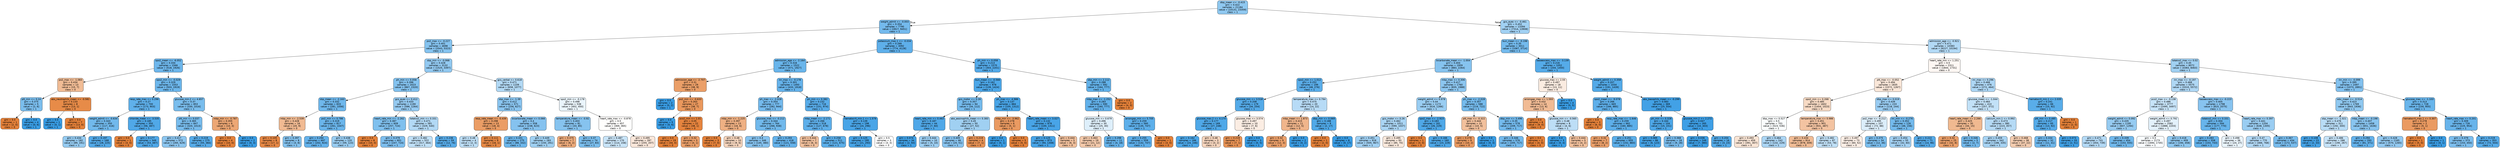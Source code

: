 digraph Tree {
node [shape=box, style="filled, rounded", color="black", fontname="helvetica"] ;
edge [fontname="helvetica"] ;
0 [label="dbp_mean <= -0.415\ngini = 0.422\nsamples = 21184\nvalue = [10131, 23359]\nclass = 1", fillcolor="#8fc8f0"] ;
1 [label="weight_admit <= -0.003\ngini = 0.354\nsamples = 7790\nvalue = [2817, 9451]\nclass = 1", fillcolor="#74baed"] ;
0 -> 1 [labeldistance=2.5, labelangle=45, headlabel="True"] ;
2 [label="po2_max <= -0.227\ngini = 0.401\nsamples = 4698\nvalue = [2043, 5323]\nclass = 1", fillcolor="#85c3ef"] ;
1 -> 2 ;
3 [label="spo2_mean <= -6.052\ngini = 0.334\nsamples = 1566\nvalue = [518, 1926]\nclass = 1", fillcolor="#6eb7ec"] ;
2 -> 3 ;
4 [label="po2_max <= -1.083\ngini = 0.434\nsamples = 13\nvalue = [15, 7]\nclass = 0", fillcolor="#f1bc95"] ;
3 -> 4 ;
5 [label="ptt_min <= 0.24\ngini = 0.375\nsamples = 5\nvalue = [2, 6]\nclass = 1", fillcolor="#7bbeee"] ;
4 -> 5 ;
6 [label="gini = 0.0\nsamples = 1\nvalue = [2, 0]\nclass = 0", fillcolor="#e58139"] ;
5 -> 6 ;
7 [label="gini = 0.0\nsamples = 4\nvalue = [0, 6]\nclass = 1", fillcolor="#399de5"] ;
5 -> 7 ;
8 [label="abs_neutrophils_mean <= -0.581\ngini = 0.133\nsamples = 8\nvalue = [13, 1]\nclass = 0", fillcolor="#e78b48"] ;
4 -> 8 ;
9 [label="gini = 0.0\nsamples = 1\nvalue = [0, 1]\nclass = 1", fillcolor="#399de5"] ;
8 -> 9 ;
10 [label="gini = 0.0\nsamples = 7\nvalue = [13, 0]\nclass = 0", fillcolor="#e58139"] ;
8 -> 10 ;
11 [label="spo2_min <= -0.029\ngini = 0.329\nsamples = 1553\nvalue = [503, 1919]\nclass = 1", fillcolor="#6db7ec"] ;
3 -> 11 ;
12 [label="resp_rate_max <= 0.296\ngini = 0.27\nsamples = 700\nvalue = [173, 903]\nclass = 1", fillcolor="#5fb0ea"] ;
11 -> 12 ;
13 [label="weight_admit <= -0.634\ngini = 0.343\nsamples = 350\nvalue = [117, 416]\nclass = 1", fillcolor="#71b9ec"] ;
12 -> 13 ;
14 [label="gini = 0.434\nsamples = 182\nvalue = [89, 191]\nclass = 1", fillcolor="#95cbf1"] ;
13 -> 14 ;
15 [label="gini = 0.197\nsamples = 168\nvalue = [28, 225]\nclass = 1", fillcolor="#52a9e8"] ;
13 -> 15 ;
16 [label="chloride_mean <= -3.535\ngini = 0.185\nsamples = 350\nvalue = [56, 487]\nclass = 1", fillcolor="#50a8e8"] ;
12 -> 16 ;
17 [label="gini = 0.0\nsamples = 1\nvalue = [3, 0]\nclass = 0", fillcolor="#e58139"] ;
16 -> 17 ;
18 [label="gini = 0.177\nsamples = 349\nvalue = [53, 487]\nclass = 1", fillcolor="#4fa8e8"] ;
16 -> 18 ;
19 [label="glucose_min.2 <= 4.657\ngini = 0.37\nsamples = 853\nvalue = [330, 1016]\nclass = 1", fillcolor="#79bded"] ;
11 -> 19 ;
20 [label="ptt_min <= 0.037\ngini = 0.365\nsamples = 847\nvalue = [320, 1013]\nclass = 1", fillcolor="#78bced"] ;
19 -> 20 ;
21 [label="gini = 0.417\nsamples = 572\nvalue = [265, 629]\nclass = 1", fillcolor="#8cc6f0"] ;
20 -> 21 ;
22 [label="gini = 0.219\nsamples = 275\nvalue = [55, 384]\nclass = 1", fillcolor="#55abe9"] ;
20 -> 22 ;
23 [label="mbp_min <= -0.787\ngini = 0.355\nsamples = 6\nvalue = [10, 3]\nclass = 0", fillcolor="#eda774"] ;
19 -> 23 ;
24 [label="gini = 0.0\nsamples = 4\nvalue = [10, 0]\nclass = 0", fillcolor="#e58139"] ;
23 -> 24 ;
25 [label="gini = 0.0\nsamples = 2\nvalue = [0, 3]\nclass = 1", fillcolor="#399de5"] ;
23 -> 25 ;
26 [label="sbp_min <= -0.068\ngini = 0.428\nsamples = 3132\nvalue = [1525, 3397]\nclass = 1", fillcolor="#92c9f1"] ;
2 -> 26 ;
27 [label="ph_min <= 0.058\ngini = 0.396\nsamples = 2023\nvalue = [867, 2320]\nclass = 1", fillcolor="#83c2ef"] ;
26 -> 27 ;
28 [label="sbp_mean <= -2.163\ngini = 0.332\nsamples = 833\nvalue = [281, 1056]\nclass = 1", fillcolor="#6eb7ec"] ;
27 -> 28 ;
29 [label="mbp_min <= -2.539\ngini = 0.428\nsamples = 16\nvalue = [20, 9]\nclass = 0", fillcolor="#f1ba92"] ;
28 -> 29 ;
30 [label="gini = 0.105\nsamples = 8\nvalue = [17, 1]\nclass = 0", fillcolor="#e78845"] ;
29 -> 30 ;
31 [label="gini = 0.397\nsamples = 8\nvalue = [3, 8]\nclass = 1", fillcolor="#83c2ef"] ;
29 -> 31 ;
32 [label="po2_min <= 0.786\ngini = 0.319\nsamples = 817\nvalue = [261, 1047]\nclass = 1", fillcolor="#6ab5eb"] ;
28 -> 32 ;
33 [label="gini = 0.294\nsamples = 697\nvalue = [202, 924]\nclass = 1", fillcolor="#64b2eb"] ;
32 -> 33 ;
34 [label="gini = 0.438\nsamples = 120\nvalue = [59, 123]\nclass = 1", fillcolor="#98ccf1"] ;
32 -> 34 ;
35 [label="gcs_eyes <= 0.412\ngini = 0.433\nsamples = 1190\nvalue = [586, 1264]\nclass = 1", fillcolor="#95caf1"] ;
27 -> 35 ;
36 [label="heart_rate_min <= -2.262\ngini = 0.387\nsamples = 609\nvalue = [257, 724]\nclass = 1", fillcolor="#7fc0ee"] ;
35 -> 36 ;
37 [label="gini = 0.0\nsamples = 8\nvalue = [10, 0]\nclass = 0", fillcolor="#e58139"] ;
36 -> 37 ;
38 [label="gini = 0.379\nsamples = 601\nvalue = [247, 724]\nclass = 1", fillcolor="#7dbeee"] ;
36 -> 38 ;
39 [label="totalco2_min <= 0.331\ngini = 0.471\nsamples = 581\nvalue = [329, 540]\nclass = 1", fillcolor="#b2d9f5"] ;
35 -> 39 ;
40 [label="gini = 0.482\nsamples = 522\nvalue = [317, 464]\nclass = 1", fillcolor="#c0e0f7"] ;
39 -> 40 ;
41 [label="gini = 0.236\nsamples = 59\nvalue = [12, 76]\nclass = 1", fillcolor="#58ace9"] ;
39 -> 41 ;
42 [label="gcs_verbal <= 0.618\ngini = 0.471\nsamples = 1109\nvalue = [658, 1077]\nclass = 1", fillcolor="#b2d9f5"] ;
26 -> 42 ;
43 [label="sbp_max <= -1.39\ngini = 0.412\nsamples = 571\nvalue = [256, 627]\nclass = 1", fillcolor="#8ac5f0"] ;
42 -> 43 ;
44 [label="resp_rate_mean <= -0.439\ngini = 0.298\nsamples = 13\nvalue = [18, 4]\nclass = 0", fillcolor="#eb9d65"] ;
43 -> 44 ;
45 [label="gini = 0.48\nsamples = 4\nvalue = [2, 3]\nclass = 1", fillcolor="#bddef6"] ;
44 -> 45 ;
46 [label="gini = 0.111\nsamples = 9\nvalue = [16, 1]\nclass = 0", fillcolor="#e78945"] ;
44 -> 46 ;
47 [label="bicarbonate_mean <= 0.066\ngini = 0.4\nsamples = 558\nvalue = [238, 623]\nclass = 1", fillcolor="#85c2ef"] ;
43 -> 47 ;
48 [label="gini = 0.331\nsamples = 275\nvalue = [88, 332]\nclass = 1", fillcolor="#6db7ec"] ;
47 -> 48 ;
49 [label="gini = 0.449\nsamples = 283\nvalue = [150, 291]\nclass = 1", fillcolor="#9fd0f2"] ;
47 -> 49 ;
50 [label="spo2_min <= -0.178\ngini = 0.498\nsamples = 538\nvalue = [402, 450]\nclass = 1", fillcolor="#eaf5fc"] ;
42 -> 50 ;
51 [label="temperature_mean <= -0.92\ngini = 0.403\nsamples = 81\nvalue = [33, 85]\nclass = 1", fillcolor="#86c3ef"] ;
50 -> 51 ;
52 [label="gini = 0.375\nsamples = 7\nvalue = [6, 2]\nclass = 0", fillcolor="#eeab7b"] ;
51 -> 52 ;
53 [label="gini = 0.37\nsamples = 74\nvalue = [27, 83]\nclass = 1", fillcolor="#79bded"] ;
51 -> 53 ;
54 [label="heart_rate_max <= -0.878\ngini = 0.5\nsamples = 457\nvalue = [369, 365]\nclass = 0", fillcolor="#fffefd"] ;
50 -> 54 ;
55 [label="gini = 0.487\nsamples = 170\nvalue = [114, 158]\nclass = 1", fillcolor="#c8e4f8"] ;
54 -> 55 ;
56 [label="gini = 0.495\nsamples = 287\nvalue = [255, 207]\nclass = 0", fillcolor="#fae7da"] ;
54 -> 56 ;
57 [label="potassium_max.1 <= -0.034\ngini = 0.266\nsamples = 3092\nvalue = [774, 4128]\nclass = 1", fillcolor="#5eafea"] ;
1 -> 57 ;
58 [label="admission_age <= -2.164\ngini = 0.316\nsamples = 1522\nvalue = [471, 1927]\nclass = 1", fillcolor="#69b5eb"] ;
57 -> 58 ;
59 [label="admission_age <= -2.707\ngini = 0.31\nsamples = 29\nvalue = [38, 9]\nclass = 0", fillcolor="#eb9f68"] ;
58 -> 59 ;
60 [label="gini = 0.0\nsamples = 2\nvalue = [0, 2]\nclass = 1", fillcolor="#399de5"] ;
59 -> 60 ;
61 [label="po2_min <= -0.633\ngini = 0.263\nsamples = 27\nvalue = [38, 7]\nclass = 0", fillcolor="#ea985d"] ;
59 -> 61 ;
62 [label="gini = 0.0\nsamples = 5\nvalue = [0, 6]\nclass = 1", fillcolor="#399de5"] ;
61 -> 62 ;
63 [label="pco2_min <= 1.01\ngini = 0.05\nsamples = 22\nvalue = [38, 1]\nclass = 0", fillcolor="#e6843e"] ;
61 -> 63 ;
64 [label="gini = 0.0\nsamples = 19\nvalue = [34, 0]\nclass = 0", fillcolor="#e58139"] ;
63 -> 64 ;
65 [label="gini = 0.32\nsamples = 3\nvalue = [4, 1]\nclass = 0", fillcolor="#eca06a"] ;
63 -> 65 ;
66 [label="inr_max <= -0.178\ngini = 0.301\nsamples = 1493\nvalue = [433, 1918]\nclass = 1", fillcolor="#66b3eb"] ;
58 -> 66 ;
67 [label="ph_max <= -2.028\ngini = 0.354\nsamples = 777\nvalue = [282, 944]\nclass = 1", fillcolor="#74baed"] ;
66 -> 67 ;
68 [label="mbp_min <= -1.225\ngini = 0.397\nsamples = 13\nvalue = [16, 6]\nclass = 0", fillcolor="#efb083"] ;
67 -> 68 ;
69 [label="gini = 0.0\nsamples = 3\nvalue = [7, 0]\nclass = 0", fillcolor="#e58139"] ;
68 -> 69 ;
70 [label="gini = 0.48\nsamples = 10\nvalue = [9, 6]\nclass = 0", fillcolor="#f6d5bd"] ;
68 -> 70 ;
71 [label="glucose_max <= -0.212\ngini = 0.344\nsamples = 764\nvalue = [266, 938]\nclass = 1", fillcolor="#71b9ec"] ;
67 -> 71 ;
72 [label="gini = 0.4\nsamples = 346\nvalue = [145, 380]\nclass = 1", fillcolor="#85c2ef"] ;
71 -> 72 ;
73 [label="gini = 0.293\nsamples = 418\nvalue = [121, 558]\nclass = 1", fillcolor="#64b2eb"] ;
71 -> 73 ;
74 [label="ph_min <= 0.382\ngini = 0.232\nsamples = 716\nvalue = [151, 974]\nclass = 1", fillcolor="#58ace9"] ;
66 -> 74 ;
75 [label="mbp_mean <= -2.171\ngini = 0.266\nsamples = 518\nvalue = [127, 678]\nclass = 1", fillcolor="#5eafea"] ;
74 -> 75 ;
76 [label="gini = 0.444\nsamples = 7\nvalue = [6, 3]\nclass = 0", fillcolor="#f2c09c"] ;
75 -> 76 ;
77 [label="gini = 0.258\nsamples = 511\nvalue = [121, 675]\nclass = 1", fillcolor="#5cafea"] ;
75 -> 77 ;
78 [label="hematocrit_min.1 <= 1.579\ngini = 0.139\nsamples = 198\nvalue = [24, 296]\nclass = 1", fillcolor="#49a5e7"] ;
74 -> 78 ;
79 [label="gini = 0.125\nsamples = 195\nvalue = [21, 293]\nclass = 1", fillcolor="#47a4e7"] ;
78 -> 79 ;
80 [label="gini = 0.5\nsamples = 3\nvalue = [3, 3]\nclass = 0", fillcolor="#ffffff"] ;
78 -> 80 ;
81 [label="ph_min <= 0.058\ngini = 0.213\nsamples = 1570\nvalue = [303, 2201]\nclass = 1", fillcolor="#54aae9"] ;
57 -> 81 ;
82 [label="bun_mean <= -0.566\ngini = 0.162\nsamples = 978\nvalue = [139, 1424]\nclass = 1", fillcolor="#4ca7e8"] ;
81 -> 82 ;
83 [label="gcs_motor <= 0.26\ngini = 0.357\nsamples = 94\nvalue = [34, 112]\nclass = 1", fillcolor="#75bbed"] ;
82 -> 83 ;
84 [label="heart_rate_min <= 0.463\ngini = 0.187\nsamples = 44\nvalue = [7, 60]\nclass = 1", fillcolor="#50a8e8"] ;
83 -> 84 ;
85 [label="gini = 0.074\nsamples = 34\nvalue = [2, 50]\nclass = 1", fillcolor="#41a1e6"] ;
84 -> 85 ;
86 [label="gini = 0.444\nsamples = 10\nvalue = [5, 10]\nclass = 1", fillcolor="#9ccef2"] ;
84 -> 86 ;
87 [label="abs_eosinophils_mean <= 0.383\ngini = 0.45\nsamples = 50\nvalue = [27, 52]\nclass = 1", fillcolor="#a0d0f2"] ;
83 -> 87 ;
88 [label="gini = 0.405\nsamples = 46\nvalue = [20, 51]\nclass = 1", fillcolor="#87c3ef"] ;
87 -> 88 ;
89 [label="gini = 0.219\nsamples = 4\nvalue = [7, 1]\nclass = 0", fillcolor="#e99355"] ;
87 -> 89 ;
90 [label="ph_max <= -4.986\ngini = 0.137\nsamples = 884\nvalue = [105, 1312]\nclass = 1", fillcolor="#49a5e7"] ;
82 -> 90 ;
91 [label="mbp_min <= -3.962\ngini = 0.278\nsamples = 6\nvalue = [5, 1]\nclass = 0", fillcolor="#ea9a61"] ;
90 -> 91 ;
92 [label="gini = 0.0\nsamples = 1\nvalue = [0, 1]\nclass = 1", fillcolor="#399de5"] ;
91 -> 92 ;
93 [label="gini = 0.0\nsamples = 5\nvalue = [5, 0]\nclass = 0", fillcolor="#e58139"] ;
91 -> 93 ;
94 [label="heart_rate_mean <= 3.027\ngini = 0.132\nsamples = 878\nvalue = [100, 1311]\nclass = 1", fillcolor="#48a4e7"] ;
90 -> 94 ;
95 [label="gini = 0.125\nsamples = 873\nvalue = [94, 1308]\nclass = 1", fillcolor="#47a4e7"] ;
94 -> 95 ;
96 [label="gini = 0.444\nsamples = 5\nvalue = [6, 3]\nclass = 0", fillcolor="#f2c09c"] ;
94 -> 96 ;
97 [label="sbp_min <= 2.112\ngini = 0.288\nsamples = 592\nvalue = [164, 777]\nclass = 1", fillcolor="#63b2ea"] ;
81 -> 97 ;
98 [label="mbp_max <= -1.252\ngini = 0.283\nsamples = 590\nvalue = [160, 777]\nclass = 1", fillcolor="#62b1ea"] ;
97 -> 98 ;
99 [label="glucose_min <= 0.679\ngini = 0.496\nsamples = 30\nvalue = [25, 30]\nclass = 1", fillcolor="#deeffb"] ;
98 -> 99 ;
100 [label="gini = 0.463\nsamples = 19\nvalue = [21, 12]\nclass = 0", fillcolor="#f4c9aa"] ;
99 -> 100 ;
101 [label="gini = 0.298\nsamples = 11\nvalue = [4, 18]\nclass = 1", fillcolor="#65b3eb"] ;
99 -> 101 ;
102 [label="aniongap_min <= 5.705\ngini = 0.259\nsamples = 560\nvalue = [135, 747]\nclass = 1", fillcolor="#5dafea"] ;
98 -> 102 ;
103 [label="gini = 0.255\nsamples = 559\nvalue = [132, 747]\nclass = 1", fillcolor="#5caeea"] ;
102 -> 103 ;
104 [label="gini = 0.0\nsamples = 1\nvalue = [3, 0]\nclass = 0", fillcolor="#e58139"] ;
102 -> 104 ;
105 [label="gini = 0.0\nsamples = 2\nvalue = [4, 0]\nclass = 0", fillcolor="#e58139"] ;
97 -> 105 ;
106 [label="gcs_eyes <= -0.461\ngini = 0.452\nsamples = 13394\nvalue = [7314, 13908]\nclass = 1", fillcolor="#a1d1f3"] ;
0 -> 106 [labeldistance=2.5, labelangle=-45, headlabel="False"] ;
107 [label="bun_mean <= -0.198\ngini = 0.35\nsamples = 3011\nvalue = [1087, 3714]\nclass = 1", fillcolor="#73baed"] ;
106 -> 107 ;
108 [label="bicarbonate_mean <= -1.004\ngini = 0.404\nsamples = 1959\nvalue = [883, 2264]\nclass = 1", fillcolor="#86c3ef"] ;
107 -> 108 ;
109 [label="spo2_min <= 1.012\ngini = 0.252\nsamples = 199\nvalue = [48, 276]\nclass = 1", fillcolor="#5baeea"] ;
108 -> 109 ;
110 [label="glucose_min <= 3.518\ngini = 0.208\nsamples = 179\nvalue = [34, 254]\nclass = 1", fillcolor="#54aae8"] ;
109 -> 110 ;
111 [label="glucose_max.2 <= 4.174\ngini = 0.177\nsamples = 169\nvalue = [27, 248]\nclass = 1", fillcolor="#4fa8e8"] ;
110 -> 111 ;
112 [label="gini = 0.162\nsamples = 166\nvalue = [24, 246]\nclass = 1", fillcolor="#4ca7e8"] ;
111 -> 112 ;
113 [label="gini = 0.48\nsamples = 3\nvalue = [3, 2]\nclass = 0", fillcolor="#f6d5bd"] ;
111 -> 113 ;
114 [label="glucose_max <= 3.574\ngini = 0.497\nsamples = 10\nvalue = [7, 6]\nclass = 0", fillcolor="#fbede3"] ;
110 -> 114 ;
115 [label="gini = 0.219\nsamples = 7\nvalue = [7, 1]\nclass = 0", fillcolor="#e99355"] ;
114 -> 115 ;
116 [label="gini = 0.0\nsamples = 3\nvalue = [0, 5]\nclass = 1", fillcolor="#399de5"] ;
114 -> 116 ;
117 [label="temperature_max <= 0.794\ngini = 0.475\nsamples = 20\nvalue = [14, 22]\nclass = 1", fillcolor="#b7dbf6"] ;
109 -> 117 ;
118 [label="mbp_mean <= 1.873\ngini = 0.415\nsamples = 11\nvalue = [12, 5]\nclass = 0", fillcolor="#f0b58b"] ;
117 -> 118 ;
119 [label="gini = 0.32\nsamples = 9\nvalue = [12, 3]\nclass = 0", fillcolor="#eca06a"] ;
118 -> 119 ;
120 [label="gini = 0.0\nsamples = 2\nvalue = [0, 2]\nclass = 1", fillcolor="#399de5"] ;
118 -> 120 ;
121 [label="dbp_min <= 0.069\ngini = 0.188\nsamples = 9\nvalue = [2, 17]\nclass = 1", fillcolor="#50a9e8"] ;
117 -> 121 ;
122 [label="gini = 0.0\nsamples = 1\nvalue = [2, 0]\nclass = 0", fillcolor="#e58139"] ;
121 -> 122 ;
123 [label="gini = 0.0\nsamples = 8\nvalue = [0, 17]\nclass = 1", fillcolor="#399de5"] ;
121 -> 123 ;
124 [label="mbp_max <= 0.306\ngini = 0.417\nsamples = 1760\nvalue = [835, 1988]\nclass = 1", fillcolor="#8cc6f0"] ;
108 -> 124 ;
125 [label="weight_admit <= 0.978\ngini = 0.44\nsamples = 1172\nvalue = [616, 1266]\nclass = 1", fillcolor="#99cdf2"] ;
124 -> 125 ;
126 [label="gcs_motor <= 0.26\ngini = 0.462\nsamples = 1011\nvalue = [590, 1037]\nclass = 1", fillcolor="#aad5f4"] ;
125 -> 126 ;
127 [label="gini = 0.451\nsamples = 918\nvalue = [505, 967]\nclass = 1", fillcolor="#a0d0f3"] ;
126 -> 127 ;
128 [label="gini = 0.495\nsamples = 93\nvalue = [85, 70]\nclass = 0", fillcolor="#fae9dc"] ;
126 -> 128 ;
129 [label="spo2_max <= -2.923\ngini = 0.183\nsamples = 161\nvalue = [26, 229]\nclass = 1", fillcolor="#4fa8e8"] ;
125 -> 129 ;
130 [label="gini = 0.0\nsamples = 1\nvalue = [3, 0]\nclass = 0", fillcolor="#e58139"] ;
129 -> 130 ;
131 [label="gini = 0.166\nsamples = 160\nvalue = [23, 229]\nclass = 1", fillcolor="#4da7e8"] ;
129 -> 131 ;
132 [label="ph_max <= -2.028\ngini = 0.357\nsamples = 588\nvalue = [219, 722]\nclass = 1", fillcolor="#75bbed"] ;
124 -> 132 ;
133 [label="ptt_max <= -0.322\ngini = 0.444\nsamples = 10\nvalue = [10, 5]\nclass = 0", fillcolor="#f2c09c"] ;
132 -> 133 ;
134 [label="gini = 0.278\nsamples = 9\nvalue = [10, 2]\nclass = 0", fillcolor="#ea9a61"] ;
133 -> 134 ;
135 [label="gini = 0.0\nsamples = 1\nvalue = [0, 3]\nclass = 1", fillcolor="#399de5"] ;
133 -> 135 ;
136 [label="dbp_min <= 3.496\ngini = 0.35\nsamples = 578\nvalue = [209, 717]\nclass = 1", fillcolor="#73baed"] ;
132 -> 136 ;
137 [label="gini = 0.346\nsamples = 576\nvalue = [205, 717]\nclass = 1", fillcolor="#72b9ec"] ;
136 -> 137 ;
138 [label="gini = 0.0\nsamples = 2\nvalue = [4, 0]\nclass = 0", fillcolor="#e58139"] ;
136 -> 138 ;
139 [label="baseexcess_max <= -3.139\ngini = 0.216\nsamples = 1052\nvalue = [204, 1450]\nclass = 1", fillcolor="#55abe9"] ;
107 -> 139 ;
140 [label="glucose_max <= 2.55\ngini = 0.497\nsamples = 18\nvalue = [13, 11]\nclass = 0", fillcolor="#fbece1"] ;
139 -> 140 ;
141 [label="aniongap_max <= 1.593\ngini = 0.432\nsamples = 14\nvalue = [13, 6]\nclass = 0", fillcolor="#f1bb94"] ;
140 -> 141 ;
142 [label="gini = 0.0\nsamples = 6\nvalue = [9, 0]\nclass = 0", fillcolor="#e58139"] ;
141 -> 142 ;
143 [label="glucose_min <= -0.565\ngini = 0.48\nsamples = 8\nvalue = [4, 6]\nclass = 1", fillcolor="#bddef6"] ;
141 -> 143 ;
144 [label="gini = 0.0\nsamples = 3\nvalue = [0, 4]\nclass = 1", fillcolor="#399de5"] ;
143 -> 144 ;
145 [label="gini = 0.444\nsamples = 5\nvalue = [4, 2]\nclass = 0", fillcolor="#f2c09c"] ;
143 -> 145 ;
146 [label="gini = 0.0\nsamples = 4\nvalue = [0, 5]\nclass = 1", fillcolor="#399de5"] ;
140 -> 146 ;
147 [label="weight_admit <= 0.358\ngini = 0.207\nsamples = 1034\nvalue = [191, 1439]\nclass = 1", fillcolor="#53aae8"] ;
139 -> 147 ;
148 [label="spo2_mean <= -9.078\ngini = 0.266\nsamples = 665\nvalue = [166, 885]\nclass = 1", fillcolor="#5eafea"] ;
147 -> 148 ;
149 [label="gini = 0.0\nsamples = 3\nvalue = [6, 0]\nclass = 0", fillcolor="#e58139"] ;
148 -> 149 ;
150 [label="resp_rate_max <= -1.646\ngini = 0.259\nsamples = 662\nvalue = [160, 885]\nclass = 1", fillcolor="#5dafea"] ;
148 -> 150 ;
151 [label="gini = 0.32\nsamples = 7\nvalue = [8, 2]\nclass = 0", fillcolor="#eca06a"] ;
150 -> 151 ;
152 [label="gini = 0.251\nsamples = 655\nvalue = [152, 883]\nclass = 1", fillcolor="#5baee9"] ;
150 -> 152 ;
153 [label="abs_basophils_mean <= -0.299\ngini = 0.083\nsamples = 369\nvalue = [25, 554]\nclass = 1", fillcolor="#42a1e6"] ;
147 -> 153 ;
154 [label="ph_min <= 0.328\ngini = 0.164\nsamples = 104\nvalue = [15, 151]\nclass = 1", fillcolor="#4da7e8"] ;
153 -> 154 ;
155 [label="gini = 0.089\nsamples = 86\nvalue = [6, 123]\nclass = 1", fillcolor="#43a2e6"] ;
154 -> 155 ;
156 [label="gini = 0.368\nsamples = 18\nvalue = [9, 28]\nclass = 1", fillcolor="#79bced"] ;
154 -> 156 ;
157 [label="glucose_min.2 <= 2.272\ngini = 0.047\nsamples = 265\nvalue = [10, 403]\nclass = 1", fillcolor="#3e9fe6"] ;
153 -> 157 ;
158 [label="gini = 0.036\nsamples = 249\nvalue = [7, 380]\nclass = 1", fillcolor="#3d9fe5"] ;
157 -> 158 ;
159 [label="gini = 0.204\nsamples = 16\nvalue = [3, 23]\nclass = 1", fillcolor="#53aae8"] ;
157 -> 159 ;
160 [label="admission_age <= -0.921\ngini = 0.471\nsamples = 10383\nvalue = [6227, 10194]\nclass = 1", fillcolor="#b2d9f5"] ;
106 -> 160 ;
161 [label="heart_rate_min <= 1.251\ngini = 0.5\nsamples = 2311\nvalue = [1844, 1731]\nclass = 0", fillcolor="#fdf7f3"] ;
160 -> 161 ;
162 [label="ptt_max <= -0.052\ngini = 0.494\nsamples = 1835\nvalue = [1572, 1267]\nclass = 0", fillcolor="#fae7d9"] ;
161 -> 162 ;
163 [label="spo2_min <= 0.268\ngini = 0.485\nsamples = 1602\nvalue = [1454, 1023]\nclass = 0", fillcolor="#f7dac4"] ;
162 -> 163 ;
164 [label="dbp_max <= 0.527\ngini = 0.5\nsamples = 701\nvalue = [523, 536]\nclass = 1", fillcolor="#fafdfe"] ;
163 -> 164 ;
165 [label="gini = 0.493\nsamples = 459\nvalue = [391, 307]\nclass = 0", fillcolor="#f9e4d4"] ;
164 -> 165 ;
166 [label="gini = 0.464\nsamples = 242\nvalue = [132, 229]\nclass = 1", fillcolor="#abd5f4"] ;
164 -> 166 ;
167 [label="temperature_max <= 0.986\ngini = 0.451\nsamples = 901\nvalue = [931, 487]\nclass = 0", fillcolor="#f3c3a1"] ;
163 -> 167 ;
168 [label="gini = 0.434\nsamples = 814\nvalue = [878, 409]\nclass = 0", fillcolor="#f1bc95"] ;
167 -> 168 ;
169 [label="gini = 0.482\nsamples = 87\nvalue = [53, 78]\nclass = 1", fillcolor="#c0e0f7"] ;
167 -> 169 ;
170 [label="dbp_max <= 0.019\ngini = 0.439\nsamples = 233\nvalue = [118, 244]\nclass = 1", fillcolor="#99ccf2"] ;
162 -> 170 ;
171 [label="po2_max <= -0.212\ngini = 0.495\nsamples = 107\nvalue = [72, 88]\nclass = 1", fillcolor="#dbedfa"] ;
170 -> 171 ;
172 [label="gini = 0.497\nsamples = 73\nvalue = [60, 52]\nclass = 0", fillcolor="#fceee5"] ;
171 -> 172 ;
173 [label="gini = 0.375\nsamples = 34\nvalue = [12, 36]\nclass = 1", fillcolor="#7bbeee"] ;
171 -> 173 ;
174 [label="inr_min <= -0.276\ngini = 0.352\nsamples = 126\nvalue = [46, 156]\nclass = 1", fillcolor="#73baed"] ;
170 -> 174 ;
175 [label="gini = 0.454\nsamples = 55\nvalue = [32, 60]\nclass = 1", fillcolor="#a3d1f3"] ;
174 -> 175 ;
176 [label="gini = 0.222\nsamples = 71\nvalue = [14, 96]\nclass = 1", fillcolor="#56abe9"] ;
174 -> 176 ;
177 [label="inr_max <= 0.296\ngini = 0.466\nsamples = 476\nvalue = [272, 464]\nclass = 1", fillcolor="#add6f4"] ;
161 -> 177 ;
178 [label="glucose_mean <= -1.044\ngini = 0.483\nsamples = 410\nvalue = [257, 372]\nclass = 1", fillcolor="#c2e1f7"] ;
177 -> 178 ;
179 [label="heart_rate_mean <= 2.266\ngini = 0.425\nsamples = 30\nvalue = [34, 15]\nclass = 0", fillcolor="#f0b990"] ;
178 -> 179 ;
180 [label="gini = 0.32\nsamples = 25\nvalue = [32, 8]\nclass = 0", fillcolor="#eca06a"] ;
179 -> 180 ;
181 [label="gini = 0.346\nsamples = 5\nvalue = [2, 7]\nclass = 1", fillcolor="#72b9ec"] ;
179 -> 181 ;
182 [label="calcium_min.1 <= 0.992\ngini = 0.473\nsamples = 380\nvalue = [223, 357]\nclass = 1", fillcolor="#b5daf5"] ;
178 -> 182 ;
183 [label="gini = 0.459\nsamples = 342\nvalue = [186, 335]\nclass = 1", fillcolor="#a7d3f3"] ;
182 -> 183 ;
184 [label="gini = 0.468\nsamples = 38\nvalue = [37, 22]\nclass = 0", fillcolor="#f4ccaf"] ;
182 -> 184 ;
185 [label="hematocrit_min.1 <= 2.035\ngini = 0.241\nsamples = 66\nvalue = [15, 92]\nclass = 1", fillcolor="#59ade9"] ;
177 -> 185 ;
186 [label="ptt_min <= 0.485\ngini = 0.217\nsamples = 65\nvalue = [13, 92]\nclass = 1", fillcolor="#55abe9"] ;
185 -> 186 ;
187 [label="gini = 0.334\nsamples = 32\nvalue = [11, 41]\nclass = 1", fillcolor="#6eb7ec"] ;
186 -> 187 ;
188 [label="gini = 0.073\nsamples = 33\nvalue = [2, 51]\nclass = 1", fillcolor="#41a1e6"] ;
186 -> 188 ;
189 [label="gini = 0.0\nsamples = 1\nvalue = [2, 0]\nclass = 0", fillcolor="#e58139"] ;
185 -> 189 ;
190 [label="totalco2_max <= 0.02\ngini = 0.45\nsamples = 8072\nvalue = [4383, 8463]\nclass = 1", fillcolor="#a0d0f2"] ;
160 -> 190 ;
191 [label="inr_max <= -0.197\ngini = 0.468\nsamples = 5575\nvalue = [3310, 5572]\nclass = 1", fillcolor="#afd7f4"] ;
190 -> 191 ;
192 [label="pco2_max <= -0.138\ngini = 0.486\nsamples = 3777\nvalue = [2495, 3497]\nclass = 1", fillcolor="#c6e3f8"] ;
191 -> 192 ;
193 [label="weight_admit <= 0.092\ngini = 0.435\nsamples = 1195\nvalue = [607, 1294]\nclass = 1", fillcolor="#96cbf1"] ;
192 -> 193 ;
194 [label="gini = 0.471\nsamples = 741\nvalue = [454, 739]\nclass = 1", fillcolor="#b3d9f5"] ;
193 -> 194 ;
195 [label="gini = 0.339\nsamples = 454\nvalue = [153, 555]\nclass = 1", fillcolor="#70b8ec"] ;
193 -> 195 ;
196 [label="weight_admit <= 0.792\ngini = 0.497\nsamples = 2582\nvalue = [1888, 2203]\nclass = 1", fillcolor="#e3f1fb"] ;
192 -> 196 ;
197 [label="gini = 0.5\nsamples = 2173\nvalue = [1694, 1745]\nclass = 1", fillcolor="#f9fcfe"] ;
196 -> 197 ;
198 [label="gini = 0.418\nsamples = 409\nvalue = [194, 458]\nclass = 1", fillcolor="#8dc7f0"] ;
196 -> 198 ;
199 [label="baseexcess_max <= -0.223\ngini = 0.405\nsamples = 1798\nvalue = [815, 2075]\nclass = 1", fillcolor="#87c3ef"] ;
191 -> 199 ;
200 [label="totalco2_min <= 0.331\ngini = 0.304\nsamples = 594\nvalue = [177, 770]\nclass = 1", fillcolor="#67b4eb"] ;
199 -> 200 ;
201 [label="gini = 0.283\nsamples = 558\nvalue = [153, 743]\nclass = 1", fillcolor="#62b1ea"] ;
200 -> 201 ;
202 [label="gini = 0.498\nsamples = 36\nvalue = [24, 27]\nclass = 1", fillcolor="#e9f4fc"] ;
200 -> 202 ;
203 [label="heart_rate_max <= 0.397\ngini = 0.441\nsamples = 1204\nvalue = [638, 1305]\nclass = 1", fillcolor="#9acdf2"] ;
199 -> 203 ;
204 [label="gini = 0.47\nsamples = 770\nvalue = [466, 768]\nclass = 1", fillcolor="#b1d8f5"] ;
203 -> 204 ;
205 [label="gini = 0.367\nsamples = 434\nvalue = [172, 537]\nclass = 1", fillcolor="#78bced"] ;
203 -> 205 ;
206 [label="inr_min <= -0.099\ngini = 0.395\nsamples = 2497\nvalue = [1073, 2891]\nclass = 1", fillcolor="#82c1ef"] ;
190 -> 206 ;
207 [label="wbc_mean <= -0.514\ngini = 0.423\nsamples = 1769\nvalue = [843, 1936]\nclass = 1", fillcolor="#8fc8f0"] ;
206 -> 207 ;
208 [label="sbp_mean <= -1.021\ngini = 0.476\nsamples = 311\nvalue = [192, 300]\nclass = 1", fillcolor="#b8dcf6"] ;
207 -> 208 ;
209 [label="gini = 0.108\nsamples = 23\nvalue = [2, 33]\nclass = 1", fillcolor="#45a3e7"] ;
208 -> 209 ;
210 [label="gini = 0.486\nsamples = 288\nvalue = [190, 267]\nclass = 1", fillcolor="#c6e3f8"] ;
208 -> 210 ;
211 [label="mbp_mean <= -0.198\ngini = 0.407\nsamples = 1458\nvalue = [651, 1636]\nclass = 1", fillcolor="#88c4ef"] ;
207 -> 211 ;
212 [label="gini = 0.294\nsamples = 293\nvalue = [81, 371]\nclass = 1", fillcolor="#64b2eb"] ;
211 -> 212 ;
213 [label="gini = 0.428\nsamples = 1165\nvalue = [570, 1265]\nclass = 1", fillcolor="#92c9f1"] ;
211 -> 213 ;
214 [label="glucose_max <= -1.103\ngini = 0.313\nsamples = 728\nvalue = [230, 955]\nclass = 1", fillcolor="#69b5eb"] ;
206 -> 214 ;
215 [label="hematocrit_max.1 <= 0.307\ngini = 0.278\nsamples = 2\nvalue = [5, 1]\nclass = 0", fillcolor="#ea9a61"] ;
214 -> 215 ;
216 [label="gini = 0.0\nsamples = 1\nvalue = [5, 0]\nclass = 0", fillcolor="#e58139"] ;
215 -> 216 ;
217 [label="gini = 0.0\nsamples = 1\nvalue = [0, 1]\nclass = 1", fillcolor="#399de5"] ;
215 -> 217 ;
218 [label="heart_rate_max <= 0.201\ngini = 0.309\nsamples = 726\nvalue = [225, 954]\nclass = 1", fillcolor="#68b4eb"] ;
214 -> 218 ;
219 [label="gini = 0.379\nsamples = 373\nvalue = [153, 450]\nclass = 1", fillcolor="#7cbeee"] ;
218 -> 219 ;
220 [label="gini = 0.219\nsamples = 353\nvalue = [72, 504]\nclass = 1", fillcolor="#55abe9"] ;
218 -> 220 ;
}